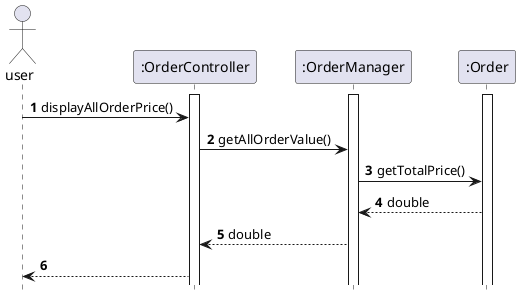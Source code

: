 @startuml
'https://plantuml.com/sequence-diagram

autonumber
hide footbox

actor user
participant ":OrderController" as ordercontroller
participant ":OrderManager" as ordermanager
participant ":Order" as order

activate ordercontroller
activate ordermanager
activate order

user -> ordercontroller: displayAllOrderPrice()

ordercontroller -> ordermanager: getAllOrderValue()

ordermanager -> order : getTotalPrice()

order --> ordermanager : double
ordermanager --> ordercontroller : double
ordercontroller --> user

@enduml